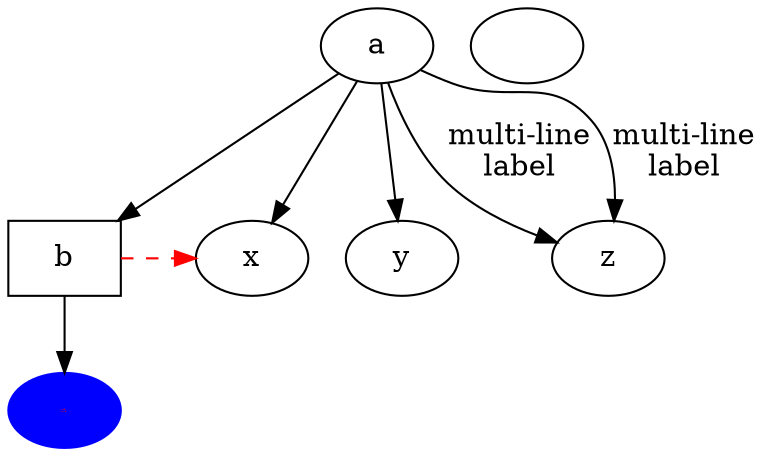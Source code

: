 digraph test3 {
       a -> b -> c;
       a -> {x y};
       b [shape=box];
‬       c [label="hello\nworld",color=blue,fontsize=0,
            fontname="Palatino-Italic",fontcolor=red,style=filled];
       a -> z [label="multi-line\nlabel"];
       a -> z [label="multi-line\nlabel"];
       edge [style=dashed,color=red];
       b -> x;
       {rank=same; b x}
}

